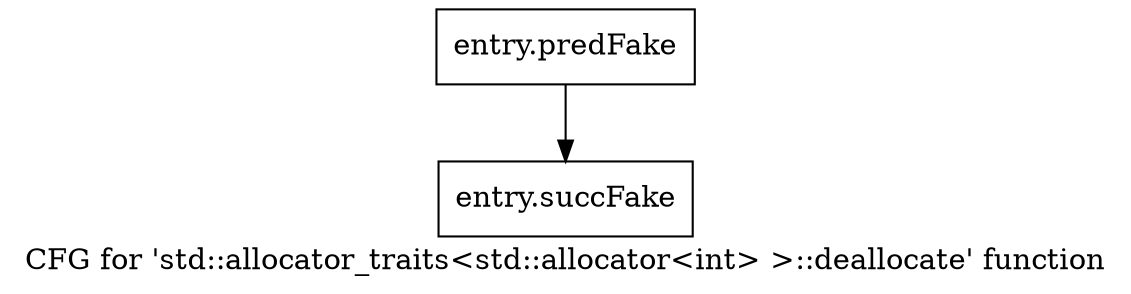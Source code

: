 digraph "CFG for 'std::allocator_traits\<std::allocator\<int\> \>::deallocate' function" {
	label="CFG for 'std::allocator_traits\<std::allocator\<int\> \>::deallocate' function";

	Node0x49a30b0 [shape=record,filename="",linenumber="",label="{entry.predFake}"];
	Node0x49a30b0 -> Node0x494a2e0[ callList="" memoryops="" filename="/proj/xbuilds/2019.2_0801_1/installs/lin64/Vivado/HEAD/tps/lnx64/gcc-6.2.0/lib/gcc/x86_64-pc-linux-gnu/6.2.0/../../../../include/c++/6.2.0/bits/alloc_traits.h"];
	Node0x494a2e0 [shape=record,filename="/proj/xbuilds/2019.2_0801_1/installs/lin64/Vivado/HEAD/tps/lnx64/gcc-6.2.0/lib/gcc/x86_64-pc-linux-gnu/6.2.0/../../../../include/c++/6.2.0/bits/alloc_traits.h",linenumber="442",label="{entry.succFake}"];
}
